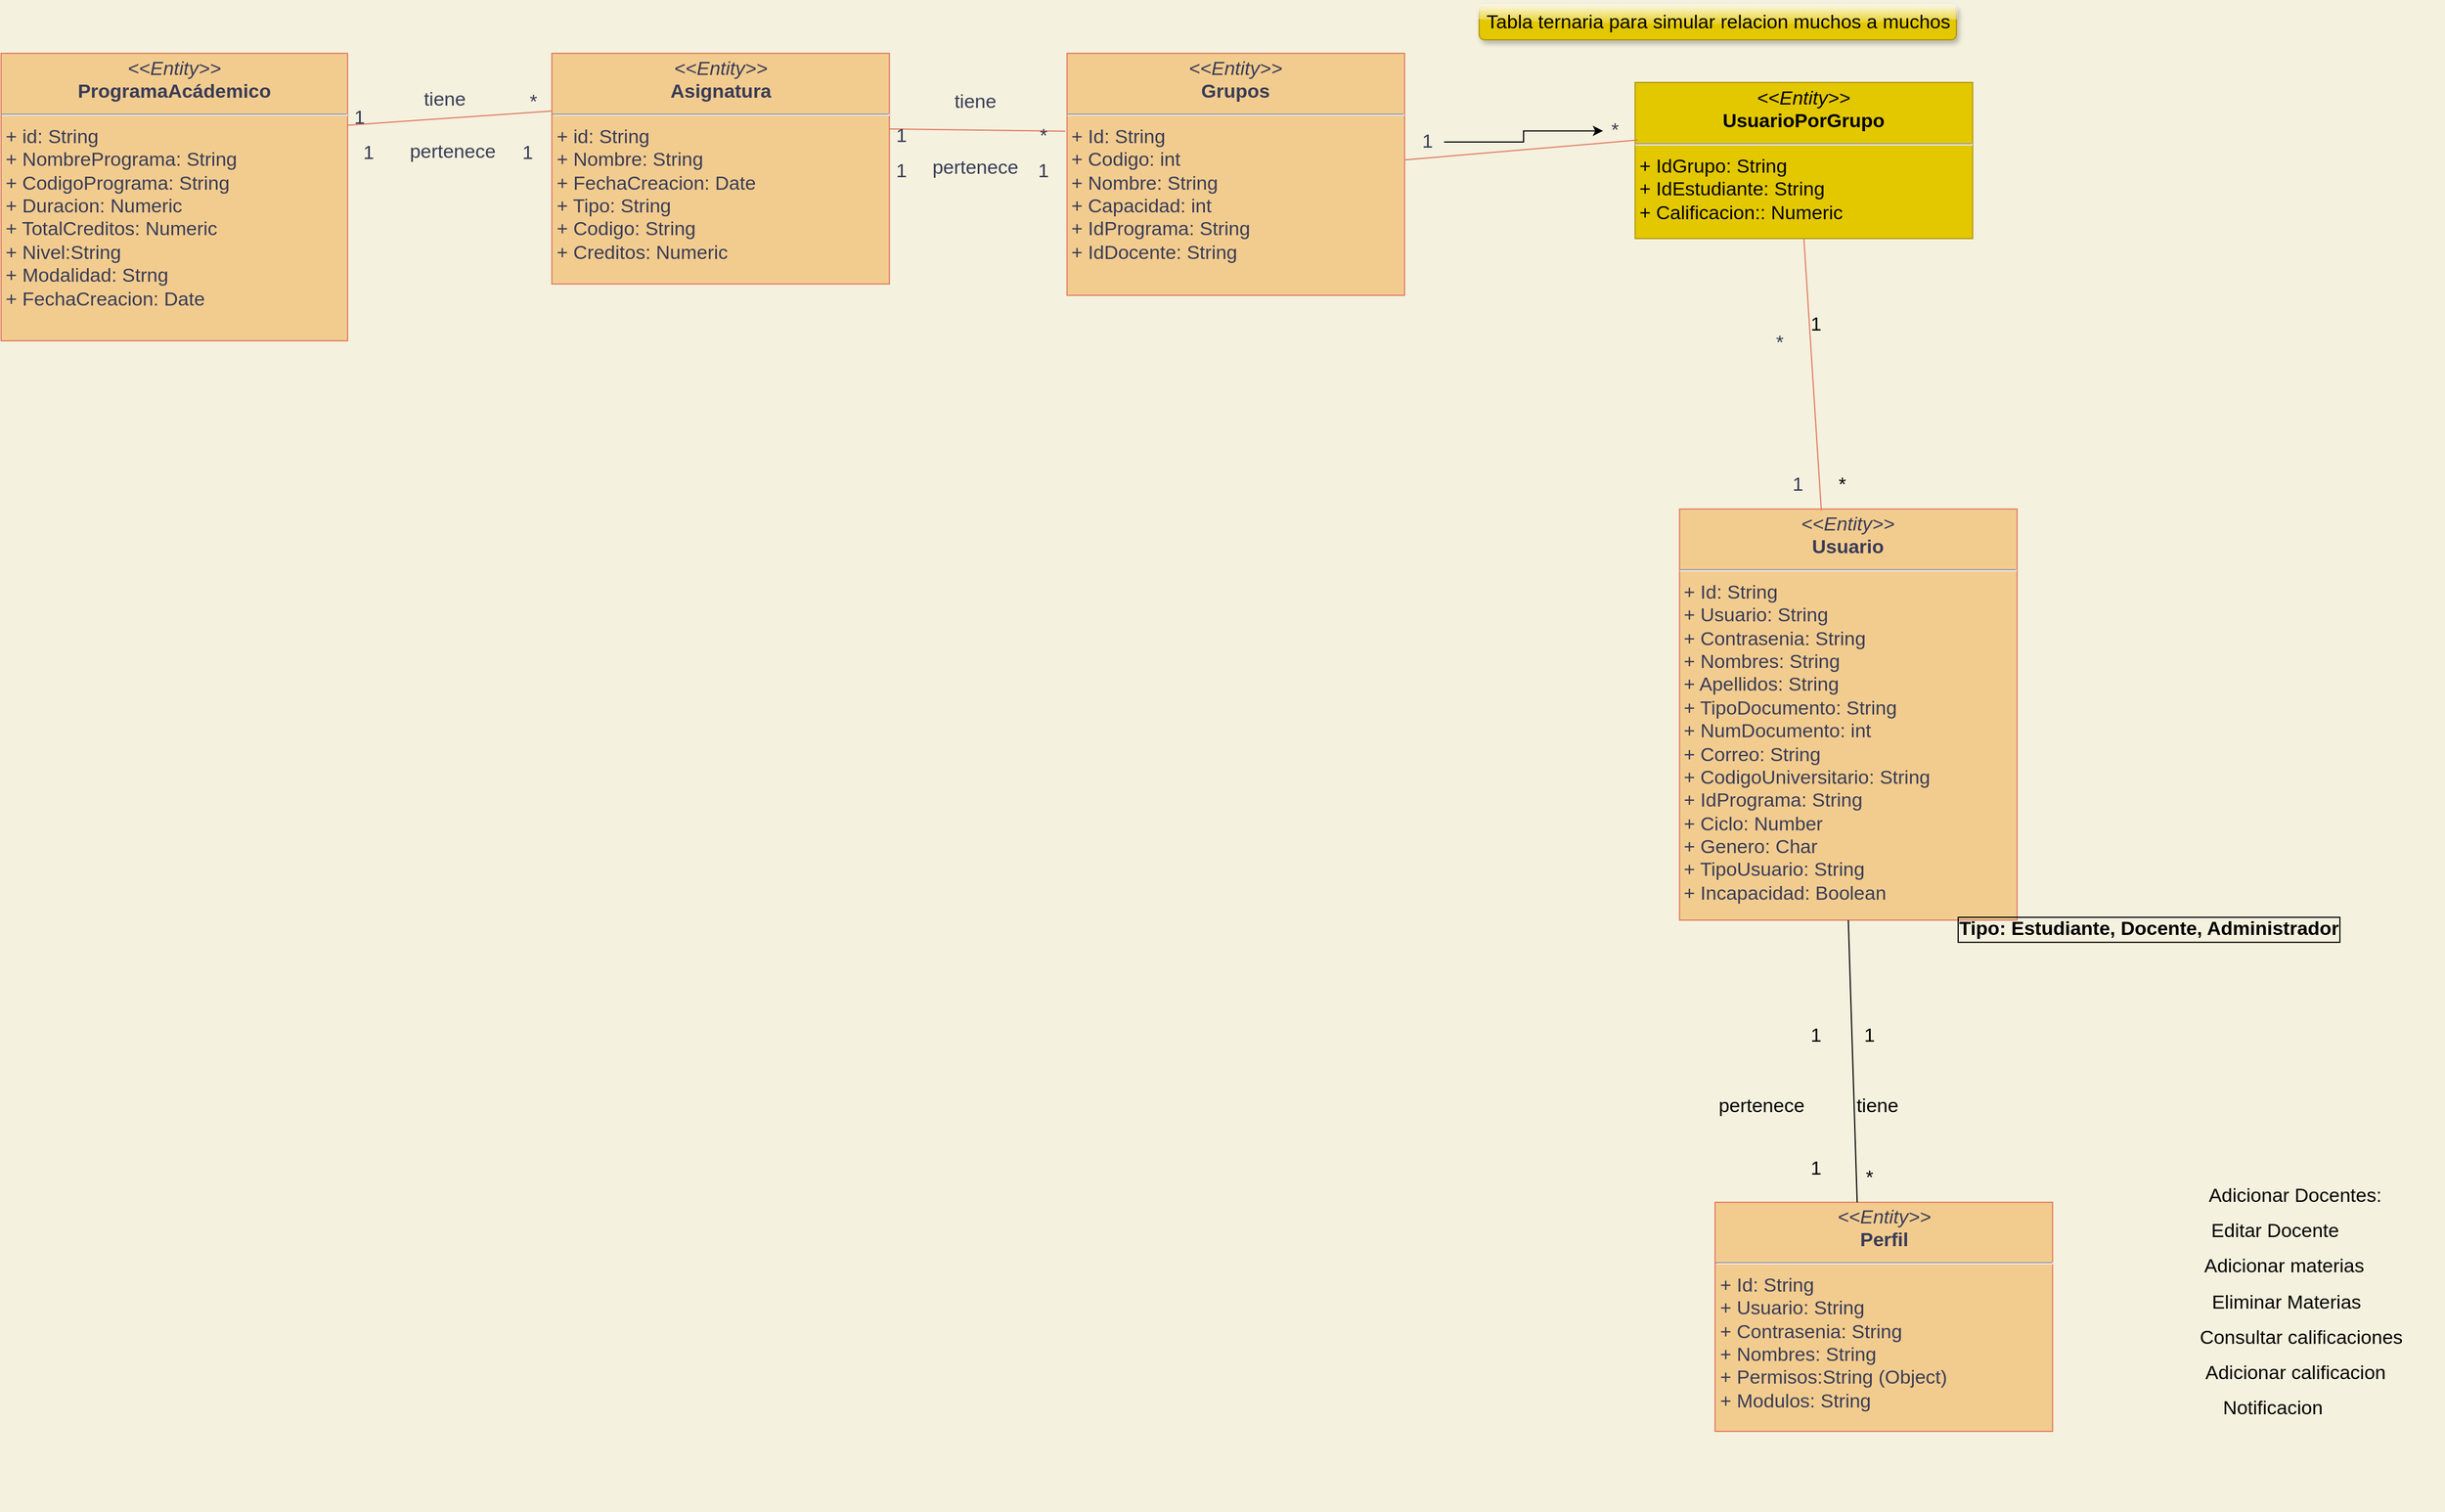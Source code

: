 <mxfile>
    <diagram id="lKOiRMlYlnAecIGtzMKI" name="Página-1">
        <mxGraphModel dx="2578" dy="588" grid="1" gridSize="10" guides="1" tooltips="1" connect="1" arrows="1" fold="1" page="1" pageScale="1" pageWidth="1169" pageHeight="827" background="#F4F1DE" math="0" shadow="0">
            <root>
                <mxCell id="0"/>
                <mxCell id="1" parent="0"/>
                <mxCell id="294" value="" style="group;fontSize=17;" parent="1" vertex="1" connectable="0">
                    <mxGeometry x="170" y="60" width="2150" height="1330" as="geometry"/>
                </mxCell>
                <mxCell id="17" value="&lt;p style=&quot;margin: 4px 0px 0px ; text-align: center ; font-size: 17px&quot;&gt;&lt;i style=&quot;font-size: 17px&quot;&gt;&amp;lt;&amp;lt;Entity&amp;gt;&amp;gt;&lt;/i&gt;&lt;br style=&quot;font-size: 17px&quot;&gt;&lt;b style=&quot;font-size: 17px&quot;&gt;Perfil&lt;/b&gt;&lt;/p&gt;&lt;hr style=&quot;font-size: 17px&quot;&gt;&lt;p style=&quot;margin: 0px 0px 0px 4px ; font-size: 17px&quot;&gt;&lt;span style=&quot;text-align: center ; font-size: 17px&quot;&gt;+ Id: String&lt;/span&gt;&lt;br style=&quot;text-align: center ; font-size: 17px&quot;&gt;&lt;span style=&quot;text-align: center ; font-size: 17px&quot;&gt;+ Usuario: String&lt;/span&gt;&lt;br style=&quot;text-align: center ; font-size: 17px&quot;&gt;&lt;span style=&quot;text-align: center ; font-size: 17px&quot;&gt;+ Contrasenia: String&lt;/span&gt;&lt;br style=&quot;text-align: center ; font-size: 17px&quot;&gt;&lt;span style=&quot;text-align: center ; font-size: 17px&quot;&gt;+ Nombres: String&lt;/span&gt;&lt;/p&gt;&lt;p style=&quot;margin: 0px 0px 0px 4px ; font-size: 17px&quot;&gt;&lt;span style=&quot;text-align: center ; font-size: 17px&quot;&gt;+ Permisos:String (Object)&lt;/span&gt;&lt;/p&gt;&lt;p style=&quot;margin: 0px 0px 0px 4px ; font-size: 17px&quot;&gt;&lt;span style=&quot;text-align: center ; font-size: 17px&quot;&gt;+ Modulos: String&lt;/span&gt;&lt;/p&gt;" style="verticalAlign=top;align=left;overflow=fill;fontSize=17;fontFamily=Helvetica;html=1;fillColor=#F2CC8F;strokeColor=#E07A5F;fontColor=#393C56;" parent="294" vertex="1">
                    <mxGeometry x="1508.55" y="1058.35" width="297.09" height="201.65" as="geometry"/>
                </mxCell>
                <mxCell id="18" value="&lt;p style=&quot;margin: 4px 0px 0px ; text-align: center ; font-size: 17px&quot;&gt;&lt;i style=&quot;font-size: 17px&quot;&gt;&amp;lt;&amp;lt;Entity&amp;gt;&amp;gt;&lt;/i&gt;&lt;br style=&quot;font-size: 17px&quot;&gt;&lt;b style=&quot;font-size: 17px&quot;&gt;Usuario&lt;/b&gt;&lt;/p&gt;&lt;hr style=&quot;font-size: 17px&quot;&gt;&lt;p style=&quot;margin: 0px 0px 0px 4px ; font-size: 17px&quot;&gt;&lt;span style=&quot;text-align: center ; font-size: 17px&quot;&gt;+ Id: String&lt;/span&gt;&lt;br style=&quot;text-align: center ; font-size: 17px&quot;&gt;&lt;span style=&quot;text-align: center ; font-size: 17px&quot;&gt;+ Usuario: String&lt;/span&gt;&lt;br style=&quot;text-align: center ; font-size: 17px&quot;&gt;&lt;span style=&quot;text-align: center ; font-size: 17px&quot;&gt;+ Contrasenia: String&lt;/span&gt;&lt;br style=&quot;text-align: center ; font-size: 17px&quot;&gt;&lt;span style=&quot;text-align: center ; font-size: 17px&quot;&gt;+ Nombres: String&lt;/span&gt;&lt;br style=&quot;text-align: center ; font-size: 17px&quot;&gt;&lt;span style=&quot;text-align: center ; font-size: 17px&quot;&gt;+ Apellidos: String&lt;/span&gt;&lt;br style=&quot;text-align: center ; font-size: 17px&quot;&gt;&lt;span style=&quot;text-align: center ; font-size: 17px&quot;&gt;+ TipoDocumento: String&lt;/span&gt;&lt;br style=&quot;text-align: center ; font-size: 17px&quot;&gt;&lt;span style=&quot;text-align: center ; font-size: 17px&quot;&gt;+ NumDocumento: int&lt;/span&gt;&lt;br style=&quot;text-align: center ; font-size: 17px&quot;&gt;&lt;span style=&quot;text-align: center ; font-size: 17px&quot;&gt;+ Correo: String&lt;/span&gt;&lt;br style=&quot;text-align: center ; font-size: 17px&quot;&gt;&lt;span style=&quot;text-align: center ; font-size: 17px&quot;&gt;+ CodigoUniversitario: String&lt;/span&gt;&lt;br style=&quot;text-align: center ; font-size: 17px&quot;&gt;&lt;span style=&quot;text-align: center ; font-size: 17px&quot;&gt;+ IdPrograma: String&lt;/span&gt;&lt;br style=&quot;text-align: center ; font-size: 17px&quot;&gt;&lt;span style=&quot;text-align: center ; font-size: 17px&quot;&gt;+ Ciclo: Number&lt;/span&gt;&lt;br style=&quot;text-align: center ; font-size: 17px&quot;&gt;&lt;span style=&quot;text-align: center ; font-size: 17px&quot;&gt;+ Genero: Char&lt;/span&gt;&lt;br style=&quot;font-size: 17px&quot;&gt;&lt;/p&gt;&lt;p style=&quot;margin: 0px 0px 0px 4px ; font-size: 17px&quot;&gt;&lt;span style=&quot;text-align: center ; font-size: 17px&quot;&gt;+ TipoUsuario: String&lt;/span&gt;&lt;/p&gt;&lt;p style=&quot;margin: 0px 0px 0px 4px ; font-size: 17px&quot;&gt;&lt;span style=&quot;text-align: center ; font-size: 17px&quot;&gt;+ Incapacidad: Boolean&lt;/span&gt;&lt;/p&gt;" style="verticalAlign=top;align=left;overflow=fill;fontSize=17;fontFamily=Helvetica;html=1;fillColor=#F2CC8F;strokeColor=#E07A5F;fontColor=#393C56;" parent="294" vertex="1">
                    <mxGeometry x="1477.27" y="448.12" width="297.09" height="361.88" as="geometry"/>
                </mxCell>
                <mxCell id="19" value="&lt;p style=&quot;margin: 4px 0px 0px ; text-align: center ; font-size: 17px&quot;&gt;&lt;i style=&quot;font-size: 17px&quot;&gt;&amp;lt;&amp;lt;Entity&amp;gt;&amp;gt;&lt;/i&gt;&lt;br style=&quot;font-size: 17px&quot;&gt;&lt;b style=&quot;font-size: 17px&quot;&gt;ProgramaAcádemico&lt;/b&gt;&lt;/p&gt;&lt;hr style=&quot;font-size: 17px&quot;&gt;&lt;p style=&quot;margin: 0px 0px 0px 4px ; font-size: 17px&quot;&gt;&lt;span style=&quot;text-align: center ; font-size: 17px&quot;&gt;+ id: String&lt;/span&gt;&lt;br style=&quot;text-align: center ; font-size: 17px&quot;&gt;&lt;span style=&quot;text-align: center ; font-size: 17px&quot;&gt;+ N&lt;/span&gt;&lt;span style=&quot;text-align: center ; font-size: 17px&quot;&gt;ombrePrograma: String&lt;/span&gt;&lt;br style=&quot;text-align: center ; font-size: 17px&quot;&gt;&lt;span style=&quot;text-align: center ; font-size: 17px&quot;&gt;+ C&lt;/span&gt;&lt;span style=&quot;text-align: center ; font-size: 17px&quot;&gt;odigoPrograma: String&lt;/span&gt;&lt;br style=&quot;font-size: 17px&quot;&gt;&lt;/p&gt;&lt;p style=&quot;margin: 0px 0px 0px 4px ; font-size: 17px&quot;&gt;&lt;span style=&quot;text-align: center ; font-size: 17px&quot;&gt;+ Duracion: Numeric&lt;/span&gt;&lt;/p&gt;&lt;p style=&quot;margin: 0px 0px 0px 4px ; font-size: 17px&quot;&gt;&lt;span style=&quot;text-align: center ; font-size: 17px&quot;&gt;+ TotalCreditos: Numeric&lt;/span&gt;&lt;/p&gt;&lt;p style=&quot;margin: 0px 0px 0px 4px ; font-size: 17px&quot;&gt;&lt;span style=&quot;text-align: center ; font-size: 17px&quot;&gt;+ Nivel:String&lt;/span&gt;&lt;/p&gt;&lt;p style=&quot;margin: 0px 0px 0px 4px ; font-size: 17px&quot;&gt;&lt;span style=&quot;text-align: center ; font-size: 17px&quot;&gt;+ Modalidad: Strng&lt;/span&gt;&lt;/p&gt;&lt;p style=&quot;margin: 0px 0px 0px 4px ; font-size: 17px&quot;&gt;&lt;span style=&quot;text-align: center ; font-size: 17px&quot;&gt;+ FechaCreacion: Date&lt;/span&gt;&lt;/p&gt;" style="verticalAlign=top;align=left;overflow=fill;fontSize=17;fontFamily=Helvetica;html=1;fillColor=#F2CC8F;strokeColor=#E07A5F;fontColor=#393C56;" parent="294" vertex="1">
                    <mxGeometry y="46.94" width="304.91" height="253.06" as="geometry"/>
                </mxCell>
                <mxCell id="20" value="&lt;p style=&quot;margin: 4px 0px 0px ; text-align: center ; font-size: 17px&quot;&gt;&lt;i style=&quot;font-size: 17px&quot;&gt;&amp;lt;&amp;lt;&lt;/i&gt;&lt;i style=&quot;font-size: 17px&quot;&gt;Entity&lt;/i&gt;&lt;i style=&quot;font-size: 17px&quot;&gt;&amp;gt;&amp;gt;&lt;/i&gt;&lt;br style=&quot;font-size: 17px&quot;&gt;&lt;b style=&quot;font-size: 17px&quot;&gt;Grupos&lt;/b&gt;&lt;/p&gt;&lt;hr style=&quot;font-size: 17px&quot;&gt;&lt;p style=&quot;margin: 0px 0px 0px 4px ; font-size: 17px&quot;&gt;&lt;span style=&quot;text-align: center ; font-size: 17px&quot;&gt;+ Id: String&lt;/span&gt;&lt;br style=&quot;text-align: center ; font-size: 17px&quot;&gt;&lt;span style=&quot;text-align: center ; font-size: 17px&quot;&gt;+ Codigo: int&lt;/span&gt;&lt;br style=&quot;text-align: center ; font-size: 17px&quot;&gt;&lt;span style=&quot;text-align: center ; font-size: 17px&quot;&gt;+ Nombre: String&lt;/span&gt;&lt;br style=&quot;text-align: center ; font-size: 17px&quot;&gt;&lt;span style=&quot;text-align: center ; font-size: 17px&quot;&gt;+ Capacidad: int&lt;/span&gt;&lt;br style=&quot;text-align: center ; font-size: 17px&quot;&gt;&lt;span style=&quot;text-align: center ; font-size: 17px&quot;&gt;+ IdPrograma: String&lt;/span&gt;&lt;br style=&quot;text-align: center ; font-size: 17px&quot;&gt;&lt;span style=&quot;text-align: center ; font-size: 17px&quot;&gt;+ IdDocente: String&lt;/span&gt;&lt;br style=&quot;font-size: 17px&quot;&gt;&lt;/p&gt;&lt;p style=&quot;margin: 0px 0px 0px 4px ; font-size: 17px&quot;&gt;&lt;br&gt;&lt;/p&gt;" style="verticalAlign=top;align=left;overflow=fill;fontSize=17;fontFamily=Helvetica;html=1;fillColor=#F2CC8F;strokeColor=#E07A5F;fontColor=#393C56;" parent="294" vertex="1">
                    <mxGeometry x="938.18" y="46.94" width="297.09" height="213.06" as="geometry"/>
                </mxCell>
                <mxCell id="23" value="&lt;p style=&quot;margin: 4px 0px 0px ; text-align: center ; font-size: 17px&quot;&gt;&lt;i style=&quot;font-size: 17px&quot;&gt;&amp;lt;&amp;lt;Entity&amp;gt;&amp;gt;&lt;/i&gt;&lt;br style=&quot;font-size: 17px&quot;&gt;&lt;b style=&quot;font-size: 17px&quot;&gt;Asignatura&lt;/b&gt;&lt;/p&gt;&lt;hr style=&quot;font-size: 17px&quot;&gt;&lt;p style=&quot;margin: 0px 0px 0px 4px ; font-size: 17px&quot;&gt;+ id: String&lt;br style=&quot;font-size: 17px&quot;&gt;+ Nombre: String&lt;/p&gt;&lt;p style=&quot;margin: 0px 0px 0px 4px ; font-size: 17px&quot;&gt;+ FechaCreacion: Date&lt;/p&gt;&lt;p style=&quot;margin: 0px 0px 0px 4px ; font-size: 17px&quot;&gt;+ Tipo: String&lt;/p&gt;&lt;p style=&quot;margin: 0px 0px 0px 4px ; font-size: 17px&quot;&gt;+ Codigo: String&lt;/p&gt;&lt;p style=&quot;margin: 0px 0px 0px 4px ; font-size: 17px&quot;&gt;+ Creditos: Numeric&lt;/p&gt;&lt;p style=&quot;margin: 0px 0px 0px 4px ; font-size: 17px&quot;&gt;&lt;br&gt;&lt;/p&gt;" style="verticalAlign=top;align=left;overflow=fill;fontSize=17;fontFamily=Helvetica;html=1;fillColor=#F2CC8F;strokeColor=#E07A5F;fontColor=#393C56;" parent="294" vertex="1">
                    <mxGeometry x="484.73" y="46.94" width="297.09" height="203.06" as="geometry"/>
                </mxCell>
                <mxCell id="30" value="" style="endArrow=none;html=1;exitX=1;exitY=0.25;exitDx=0;exitDy=0;entryX=0;entryY=0.25;entryDx=0;entryDy=0;labelBackgroundColor=#F4F1DE;strokeColor=#E07A5F;fontColor=#393C56;fontSize=17;" parent="294" source="19" target="23" edge="1">
                    <mxGeometry width="50" height="50" relative="1" as="geometry">
                        <mxPoint x="609.818" y="140.824" as="sourcePoint"/>
                        <mxPoint x="688" y="62.588" as="targetPoint"/>
                    </mxGeometry>
                </mxCell>
                <mxCell id="31" value="1" style="text;html=1;align=center;verticalAlign=middle;resizable=0;points=[];autosize=1;strokeColor=none;fontColor=#393C56;fontSize=17;" parent="294" vertex="1">
                    <mxGeometry x="299.909" y="88.882" width="30" height="30" as="geometry"/>
                </mxCell>
                <mxCell id="32" value="*" style="text;html=1;align=center;verticalAlign=middle;resizable=0;points=[];autosize=1;strokeColor=none;fontColor=#393C56;fontSize=17;" parent="294" vertex="1">
                    <mxGeometry x="458.455" y="74.532" width="20" height="30" as="geometry"/>
                </mxCell>
                <mxCell id="34" value="1" style="text;html=1;align=center;verticalAlign=middle;resizable=0;points=[];autosize=1;strokeColor=none;fontColor=#393C56;fontSize=17;" parent="294" vertex="1">
                    <mxGeometry x="448.455" y="120.176" width="30" height="30" as="geometry"/>
                </mxCell>
                <mxCell id="36" value="tiene" style="text;html=1;align=center;verticalAlign=middle;resizable=0;points=[];autosize=1;strokeColor=none;fontColor=#393C56;fontSize=17;" parent="294" vertex="1">
                    <mxGeometry x="364.998" y="72.592" width="50" height="30" as="geometry"/>
                </mxCell>
                <mxCell id="37" value="1" style="text;html=1;align=center;verticalAlign=middle;resizable=0;points=[];autosize=1;strokeColor=none;fontColor=#393C56;fontSize=17;" parent="294" vertex="1">
                    <mxGeometry x="307.727" y="120.176" width="30" height="30" as="geometry"/>
                </mxCell>
                <mxCell id="38" value="pertenece" style="text;html=1;align=center;verticalAlign=middle;resizable=0;points=[];autosize=1;strokeColor=none;fontColor=#393C56;fontSize=17;" parent="294" vertex="1">
                    <mxGeometry x="351.822" y="118.886" width="90" height="30" as="geometry"/>
                </mxCell>
                <mxCell id="42" value="" style="endArrow=none;html=1;entryX=-0.005;entryY=0.322;entryDx=0;entryDy=0;entryPerimeter=0;exitX=1;exitY=0.328;exitDx=0;exitDy=0;exitPerimeter=0;labelBackgroundColor=#F4F1DE;strokeColor=#E07A5F;fontColor=#393C56;fontSize=17;" parent="294" source="23" target="20" edge="1">
                    <mxGeometry width="50" height="50" relative="1" as="geometry">
                        <mxPoint x="781.818" y="125.176" as="sourcePoint"/>
                        <mxPoint x="953.818" y="128.306" as="targetPoint"/>
                    </mxGeometry>
                </mxCell>
                <mxCell id="43" value="1" style="text;html=1;align=center;verticalAlign=middle;resizable=0;points=[];autosize=1;strokeColor=none;fontColor=#393C56;fontSize=17;" parent="294" vertex="1">
                    <mxGeometry x="776.818" y="104.529" width="30" height="30" as="geometry"/>
                </mxCell>
                <mxCell id="44" value="*" style="text;html=1;align=center;verticalAlign=middle;resizable=0;points=[];autosize=1;strokeColor=none;fontColor=#393C56;fontSize=17;" parent="294" vertex="1">
                    <mxGeometry x="906.909" y="104.529" width="20" height="30" as="geometry"/>
                </mxCell>
                <mxCell id="45" value="tiene" style="text;html=1;align=center;verticalAlign=middle;resizable=0;points=[];autosize=1;strokeColor=none;fontColor=#393C56;fontSize=17;" parent="294" vertex="1">
                    <mxGeometry x="831.909" y="74.529" width="50" height="30" as="geometry"/>
                </mxCell>
                <mxCell id="47" value="pertenece" style="text;html=1;align=center;verticalAlign=middle;resizable=0;points=[];autosize=1;strokeColor=none;fontColor=#393C56;fontSize=17;" parent="294" vertex="1">
                    <mxGeometry x="811.905" y="133.474" width="90" height="30" as="geometry"/>
                </mxCell>
                <mxCell id="48" value="1" style="text;html=1;align=center;verticalAlign=middle;resizable=0;points=[];autosize=1;strokeColor=none;fontColor=#393C56;fontSize=17;" parent="294" vertex="1">
                    <mxGeometry x="776.818" y="135.824" width="30" height="30" as="geometry"/>
                </mxCell>
                <mxCell id="49" value="1" style="text;html=1;align=center;verticalAlign=middle;resizable=0;points=[];autosize=1;strokeColor=none;fontColor=#393C56;fontSize=17;" parent="294" vertex="1">
                    <mxGeometry x="901.909" y="135.824" width="30" height="30" as="geometry"/>
                </mxCell>
                <mxCell id="248" value="&lt;p style=&quot;margin: 4px 0px 0px ; text-align: center ; font-size: 17px&quot;&gt;&lt;i style=&quot;font-size: 17px&quot;&gt;&amp;lt;&amp;lt;Entity&amp;gt;&amp;gt;&lt;/i&gt;&lt;br style=&quot;font-size: 17px&quot;&gt;&lt;b style=&quot;font-size: 17px&quot;&gt;UsuarioPorGrupo&lt;/b&gt;&lt;/p&gt;&lt;hr style=&quot;font-size: 17px&quot;&gt;&lt;p style=&quot;margin: 0px 0px 0px 4px ; font-size: 17px&quot;&gt;&lt;span style=&quot;text-align: center ; font-size: 17px&quot;&gt;+ IdGrupo: String&lt;/span&gt;&lt;br style=&quot;text-align: center ; font-size: 17px&quot;&gt;&lt;span style=&quot;text-align: center ; font-size: 17px&quot;&gt;+ IdEstudiante: String&lt;/span&gt;&lt;br style=&quot;font-size: 17px&quot;&gt;&lt;/p&gt;&lt;p style=&quot;margin: 0px 0px 0px 4px ; font-size: 17px&quot;&gt;+ Calificacion:: Numeric&lt;/p&gt;&lt;p style=&quot;margin: 0px 0px 0px 4px ; font-size: 17px&quot;&gt;&lt;br style=&quot;font-size: 17px&quot;&gt;&lt;/p&gt;" style="verticalAlign=top;align=left;overflow=fill;fontSize=17;fontFamily=Helvetica;html=1;fillColor=#e3c800;strokeColor=#B09500;fontColor=#000000;rounded=0;shadow=0;sketch=0;glass=0;" parent="294" vertex="1">
                    <mxGeometry x="1438.18" y="72.59" width="297.09" height="137.41" as="geometry"/>
                </mxCell>
                <mxCell id="249" value="" style="endArrow=none;html=1;entryX=0.008;entryY=0.369;entryDx=0;entryDy=0;entryPerimeter=0;labelBackgroundColor=#F4F1DE;strokeColor=#E07A5F;fontColor=#393C56;fontSize=17;" parent="294" source="20" target="248" edge="1">
                    <mxGeometry width="50" height="50" relative="1" as="geometry">
                        <mxPoint x="1305.273" y="166.471" as="sourcePoint"/>
                        <mxPoint x="1383.455" y="88.235" as="targetPoint"/>
                    </mxGeometry>
                </mxCell>
                <mxCell id="295" value="" style="edgeStyle=orthogonalEdgeStyle;rounded=0;orthogonalLoop=1;jettySize=auto;html=1;fontSize=17;" parent="294" source="250" target="251" edge="1">
                    <mxGeometry relative="1" as="geometry"/>
                </mxCell>
                <mxCell id="250" value="1" style="text;html=1;align=center;verticalAlign=middle;resizable=0;points=[];autosize=1;strokeColor=none;fontColor=#393C56;fontSize=17;" parent="294" vertex="1">
                    <mxGeometry x="1240.003" y="109.996" width="30" height="30" as="geometry"/>
                </mxCell>
                <mxCell id="251" value="*" style="text;html=1;align=center;verticalAlign=middle;resizable=0;points=[];autosize=1;strokeColor=none;fontColor=#393C56;fontSize=17;" parent="294" vertex="1">
                    <mxGeometry x="1409.997" y="100.179" width="20" height="30" as="geometry"/>
                </mxCell>
                <mxCell id="252" value="" style="endArrow=none;html=1;entryX=0.5;entryY=1;entryDx=0;entryDy=0;exitX=0.42;exitY=0.003;exitDx=0;exitDy=0;exitPerimeter=0;labelBackgroundColor=#F4F1DE;strokeColor=#E07A5F;fontColor=#393C56;fontSize=17;" parent="294" source="18" target="248" edge="1">
                    <mxGeometry width="50" height="50" relative="1" as="geometry">
                        <mxPoint x="1586.727" y="432.471" as="sourcePoint"/>
                        <mxPoint x="1664.909" y="354.235" as="targetPoint"/>
                    </mxGeometry>
                </mxCell>
                <mxCell id="253" value="*" style="text;html=1;align=center;verticalAlign=middle;resizable=0;points=[];autosize=1;strokeColor=none;fontColor=#393C56;fontSize=17;" parent="294" vertex="1">
                    <mxGeometry x="1555.455" y="286.647" width="20" height="30" as="geometry"/>
                </mxCell>
                <mxCell id="254" value="1" style="text;html=1;align=center;verticalAlign=middle;resizable=0;points=[];autosize=1;strokeColor=none;fontColor=#393C56;fontSize=17;" parent="294" vertex="1">
                    <mxGeometry x="1566.091" y="411.824" width="30" height="30" as="geometry"/>
                </mxCell>
                <mxCell id="255" value="Tabla ternaria para simular relacion muchos a muchos" style="text;html=1;align=center;verticalAlign=middle;resizable=0;points=[];autosize=1;strokeColor=#B09500;fillColor=#e3c800;fontColor=#000000;rounded=1;shadow=1;glass=1;sketch=0;fontSize=17;" parent="294" vertex="1">
                    <mxGeometry x="1300.909" y="5" width="420" height="30" as="geometry"/>
                </mxCell>
                <mxCell id="275" value="&lt;font color=&quot;#000000&quot; style=&quot;font-size: 17px;&quot;&gt;Tipo: Estudiante, Docente, Administrador&lt;/font&gt;" style="text;html=1;align=center;verticalAlign=middle;resizable=0;points=[];autosize=1;strokeColor=none;fontSize=17;fontStyle=1;labelBorderColor=#000000;" parent="294" vertex="1">
                    <mxGeometry x="1715.273" y="803" width="350" height="30" as="geometry"/>
                </mxCell>
                <mxCell id="277" value="&lt;font color=&quot;#000000&quot; style=&quot;font-size: 17px;&quot;&gt;*&lt;/font&gt;" style="text;html=1;align=center;verticalAlign=middle;resizable=0;points=[];autosize=1;strokeColor=none;fontSize=17;" parent="294" vertex="1">
                    <mxGeometry x="1610.182" y="411.824" width="20" height="30" as="geometry"/>
                </mxCell>
                <mxCell id="278" value="1" style="text;html=1;align=center;verticalAlign=middle;resizable=0;points=[];autosize=1;strokeColor=none;fontSize=17;fontColor=#000000;" parent="294" vertex="1">
                    <mxGeometry x="1581.727" y="271" width="30" height="30" as="geometry"/>
                </mxCell>
                <mxCell id="279" value="" style="endArrow=none;html=1;fontSize=17;exitX=0.421;exitY=0;exitDx=0;exitDy=0;exitPerimeter=0;fontColor=#000000;labelBackgroundColor=#000000;strokeColor=#000000;entryX=0.5;entryY=1;entryDx=0;entryDy=0;" parent="294" source="17" edge="1" target="18">
                    <mxGeometry width="50" height="50" relative="1" as="geometry">
                        <mxPoint x="1547.636" y="980.118" as="sourcePoint"/>
                        <mxPoint x="1625.818" y="901.882" as="targetPoint"/>
                    </mxGeometry>
                </mxCell>
                <mxCell id="280" value="*" style="text;html=1;align=center;verticalAlign=middle;resizable=0;points=[];autosize=1;strokeColor=none;fontSize=17;fontColor=#000000;" parent="294" vertex="1">
                    <mxGeometry x="1633.636" y="1022.059" width="20" height="30" as="geometry"/>
                </mxCell>
                <mxCell id="281" value="1" style="text;html=1;align=center;verticalAlign=middle;resizable=0;points=[];autosize=1;strokeColor=none;fontSize=17;fontColor=#000000;" parent="294" vertex="1">
                    <mxGeometry x="1628.636" y="896.882" width="30" height="30" as="geometry"/>
                </mxCell>
                <mxCell id="282" value="Adicionar Docentes:&amp;nbsp;" style="text;html=1;align=center;verticalAlign=middle;resizable=0;points=[];autosize=1;strokeColor=none;fontSize=17;fontColor=#000000;" parent="294" vertex="1">
                    <mxGeometry x="1936.364" y="1037.706" width="170" height="30" as="geometry"/>
                </mxCell>
                <mxCell id="283" value="Editar Docente" style="text;html=1;align=center;verticalAlign=middle;resizable=0;points=[];autosize=1;strokeColor=none;fontSize=17;fontColor=#000000;" parent="294" vertex="1">
                    <mxGeometry x="1936.364" y="1069" width="130" height="30" as="geometry"/>
                </mxCell>
                <mxCell id="284" value="Adicionar materias" style="text;html=1;align=center;verticalAlign=middle;resizable=0;points=[];autosize=1;strokeColor=none;fontSize=17;fontColor=#000000;" parent="294" vertex="1">
                    <mxGeometry x="1928.545" y="1100.294" width="160" height="30" as="geometry"/>
                </mxCell>
                <mxCell id="285" value="Eliminar Materias" style="text;html=1;align=center;verticalAlign=middle;resizable=0;points=[];autosize=1;strokeColor=none;fontSize=17;fontColor=#000000;" parent="294" vertex="1">
                    <mxGeometry x="1936.364" y="1131.588" width="150" height="30" as="geometry"/>
                </mxCell>
                <mxCell id="286" value="Consultar calificaciones" style="text;html=1;align=center;verticalAlign=middle;resizable=0;points=[];autosize=1;strokeColor=none;fontSize=17;fontColor=#000000;" parent="294" vertex="1">
                    <mxGeometry x="1928.545" y="1162.882" width="190" height="30" as="geometry"/>
                </mxCell>
                <mxCell id="287" value="tiene" style="text;html=1;align=center;verticalAlign=middle;resizable=0;points=[];autosize=1;strokeColor=none;fontSize=17;fontColor=#000000;" parent="294" vertex="1">
                    <mxGeometry x="1625.818" y="959.471" width="50" height="30" as="geometry"/>
                </mxCell>
                <mxCell id="289" value="1" style="text;html=1;align=center;verticalAlign=middle;resizable=0;points=[];autosize=1;strokeColor=none;fontSize=17;fontColor=#000000;" parent="294" vertex="1">
                    <mxGeometry x="1581.727" y="1014.235" width="30" height="30" as="geometry"/>
                </mxCell>
                <mxCell id="290" value="1" style="text;html=1;align=center;verticalAlign=middle;resizable=0;points=[];autosize=1;strokeColor=none;fontSize=17;fontColor=#000000;" parent="294" vertex="1">
                    <mxGeometry x="1581.727" y="896.882" width="30" height="30" as="geometry"/>
                </mxCell>
                <mxCell id="291" value="pertenece" style="text;html=1;align=center;verticalAlign=middle;resizable=0;points=[];autosize=1;strokeColor=none;fontSize=17;fontColor=#000000;" parent="294" vertex="1">
                    <mxGeometry x="1503.545" y="959.471" width="90" height="30" as="geometry"/>
                </mxCell>
                <mxCell id="292" value="Adicionar calificacion" style="text;html=1;align=center;verticalAlign=middle;resizable=0;points=[];autosize=1;strokeColor=none;fontSize=17;fontColor=#000000;" parent="294" vertex="1">
                    <mxGeometry x="1933.545" y="1194.176" width="170" height="30" as="geometry"/>
                </mxCell>
                <mxCell id="293" value="&lt;font color=&quot;#000000&quot; style=&quot;font-size: 17px;&quot;&gt;Notificacion&lt;/font&gt;" style="text;html=1;align=center;verticalAlign=middle;resizable=0;points=[];autosize=1;strokeColor=none;fontSize=17;" parent="294" vertex="1">
                    <mxGeometry x="1949.182" y="1225.471" width="100" height="30" as="geometry"/>
                </mxCell>
            </root>
        </mxGraphModel>
    </diagram>
</mxfile>